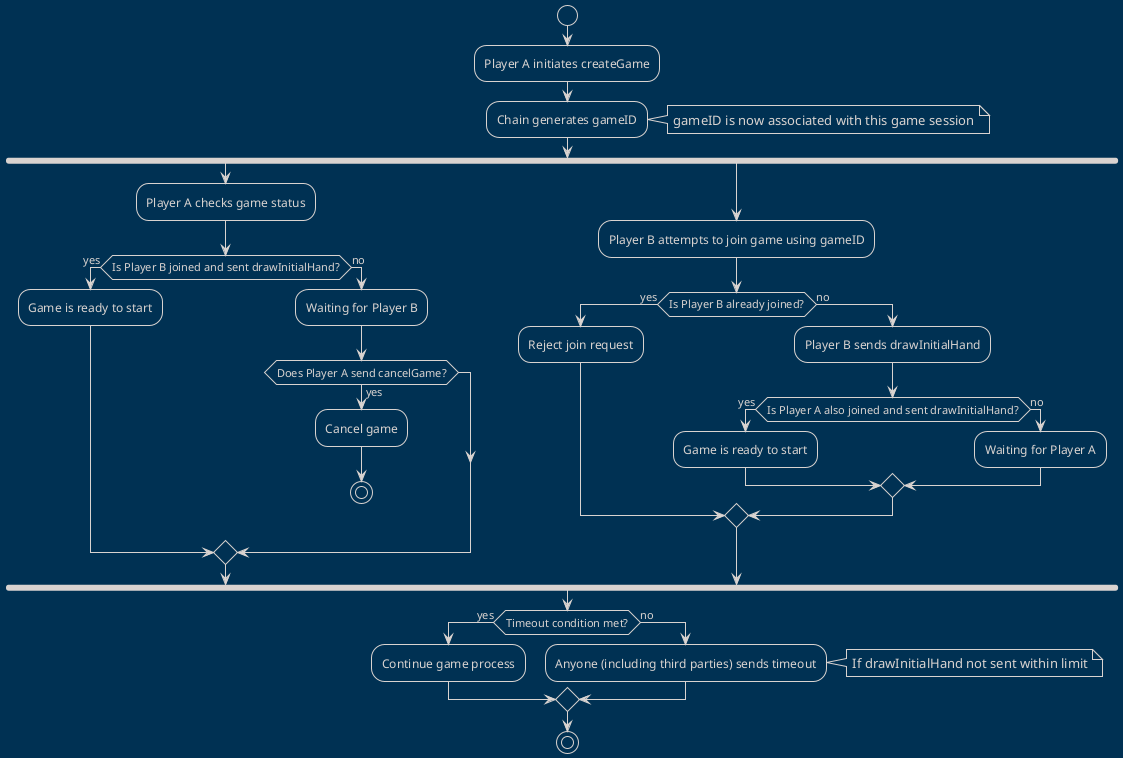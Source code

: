 @startuml
!theme blueprint
start

:Player A initiates createGame;
:Chain generates gameID;
note right: gameID is now associated with this game session

fork
    :Player A checks game status;
    if (Is Player B joined and sent drawInitialHand?) then (yes)
        :Game is ready to start;
    else (no)
        :Waiting for Player B;
        if (Does Player A send cancelGame?) then (yes)
            :Cancel game;
            stop
        endif
    endif
fork again
    :Player B attempts to join game using gameID;
    if (Is Player B already joined?) then (yes)
        :Reject join request;
    else (no)
        :Player B sends drawInitialHand;
        if (Is Player A also joined and sent drawInitialHand?) then (yes)
            :Game is ready to start;
        else (no)
            :Waiting for Player A;
        endif
    endif
end fork

if (Timeout condition met?) then (yes)
    :Continue game process;
else (no)
    :Anyone (including third parties) sends timeout;
    note right: If drawInitialHand not sent within limit
endif

stop
@enduml